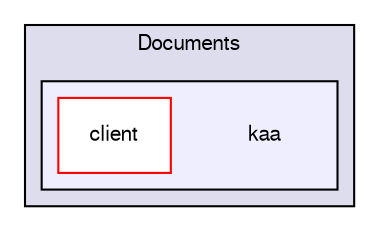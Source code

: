 digraph "/home/architec/Documents/kaa" {
  bgcolor=transparent;
  compound=true
  node [ fontsize="10", fontname="FreeSans"];
  edge [ labelfontsize="10", labelfontname="FreeSans"];
  subgraph clusterdir_6bb50fe93c5fcc376d3eb832f9e9f0ad {
    graph [ bgcolor="#ddddee", pencolor="black", label="Documents" fontname="FreeSans", fontsize="10", URL="dir_6bb50fe93c5fcc376d3eb832f9e9f0ad.html"]
  subgraph clusterdir_20bb09697aad4b988afca6872fa59682 {
    graph [ bgcolor="#eeeeff", pencolor="black", label="" URL="dir_20bb09697aad4b988afca6872fa59682.html"];
    dir_20bb09697aad4b988afca6872fa59682 [shape=plaintext label="kaa"];
    dir_89696606e77ebc152aa750cc3ee3591b [shape=box label="client" color="red" fillcolor="white" style="filled" URL="dir_89696606e77ebc152aa750cc3ee3591b.html"];
  }
  }
}

